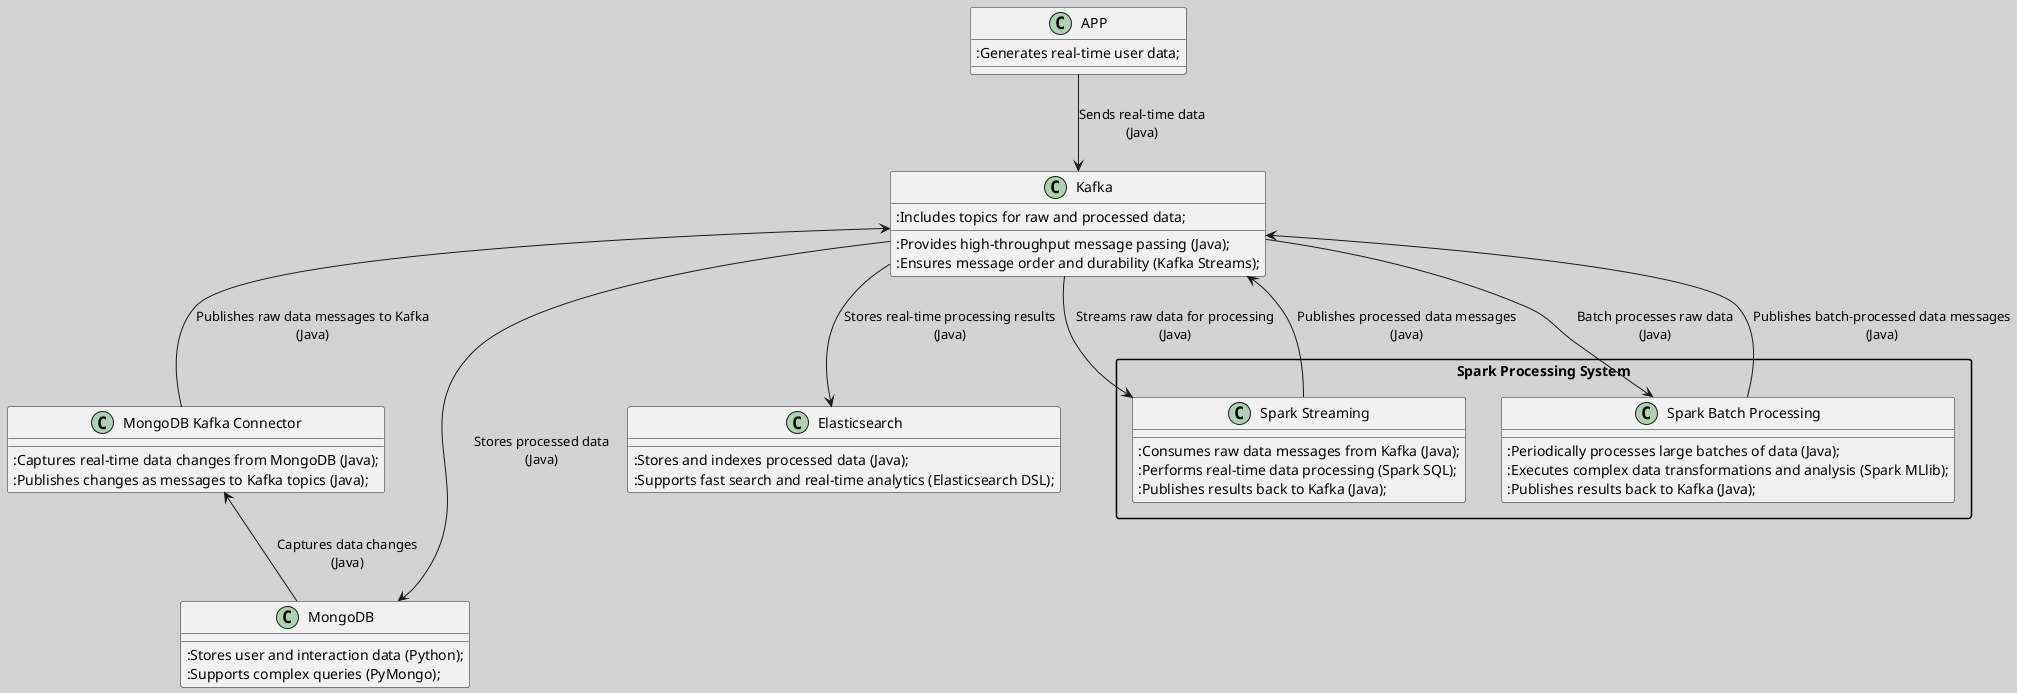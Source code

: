 @startuml
skinparam backgroundColor #D3D3D3
skinparam packageStyle rectangle
!define SERVICE class

SERVICE APP {
  :Generates real-time user data;
}

SERVICE Kafka {
  :Provides high-throughput message passing (Java);
  :Ensures message order and durability (Kafka Streams);
  :Includes topics for raw and processed data;
}

package "Spark Processing System" {
    SERVICE "Spark Streaming" {
      :Consumes raw data messages from Kafka (Java);
      :Performs real-time data processing (Spark SQL);
      :Publishes results back to Kafka (Java);
    }

    SERVICE "Spark Batch Processing" as BatchProcessing {
      :Periodically processes large batches of data (Java);
      :Executes complex data transformations and analysis (Spark MLlib);
      :Publishes results back to Kafka (Java);
    }
}

SERVICE "MongoDB Kafka Connector" as Connector {
  :Captures real-time data changes from MongoDB (Java);
  :Publishes changes as messages to Kafka topics (Java);
}

SERVICE MongoDB {
  :Stores user and interaction data (Python);
  :Supports complex queries (PyMongo);
}

SERVICE Elasticsearch {
  :Stores and indexes processed data (Java);
  :Supports fast search and real-time analytics (Elasticsearch DSL);
}

' Data flow from APP to Kafka
APP -down-> Kafka : Sends real-time data\n(Java)

' Data flow from Kafka to MongoDB
Kafka -down-> "Spark Streaming" : Streams raw data for processing\n(Java)
Kafka -down-> BatchProcessing : Batch processes raw data\n(Java)

' Data flow from Processing to Kafka
"Spark Streaming" -down-> Kafka : Publishes processed data messages\n(Java)
BatchProcessing -down-> Kafka : Publishes batch-processed data messages\n(Java)

' Data flow to storage
Kafka -right-> MongoDB : Stores processed data\n(Java)
Kafka -down-> Elasticsearch : Stores real-time processing results\n(Java)

' Data flow from MongoDB to Kafka
MongoDB -up-> Connector : Captures data changes\n(Java)
Connector -up-> Kafka : Publishes raw data messages to Kafka\n(Java)

@enduml
